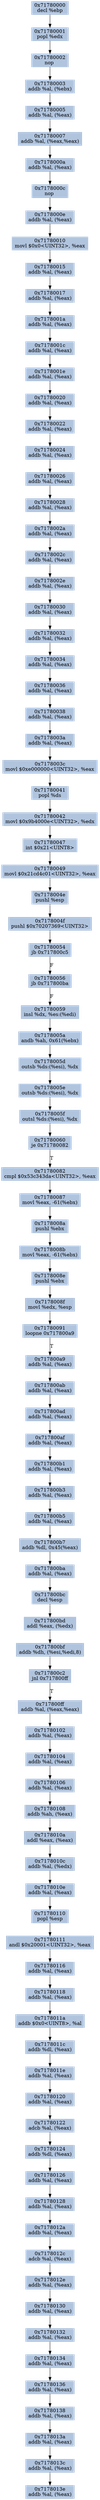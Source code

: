 digraph G {
node[shape=rectangle,style=filled,fillcolor=lightsteelblue,color=lightsteelblue]
bgcolor="transparent"
a0x71780000decl_ebp[label="0x71780000\ndecl %ebp"];
a0x71780001popl_edx[label="0x71780001\npopl %edx"];
a0x71780002nop_[label="0x71780002\nnop "];
a0x71780003addb_al_ebx_[label="0x71780003\naddb %al, (%ebx)"];
a0x71780005addb_al_eax_[label="0x71780005\naddb %al, (%eax)"];
a0x71780007addb_al_eaxeax_[label="0x71780007\naddb %al, (%eax,%eax)"];
a0x7178000aaddb_al_eax_[label="0x7178000a\naddb %al, (%eax)"];
a0x7178000cnop_[label="0x7178000c\nnop "];
a0x7178000eaddb_al_eax_[label="0x7178000e\naddb %al, (%eax)"];
a0x71780010movl_0x0UINT32_eax[label="0x71780010\nmovl $0x0<UINT32>, %eax"];
a0x71780015addb_al_eax_[label="0x71780015\naddb %al, (%eax)"];
a0x71780017addb_al_eax_[label="0x71780017\naddb %al, (%eax)"];
a0x7178001aaddb_al_eax_[label="0x7178001a\naddb %al, (%eax)"];
a0x7178001caddb_al_eax_[label="0x7178001c\naddb %al, (%eax)"];
a0x7178001eaddb_al_eax_[label="0x7178001e\naddb %al, (%eax)"];
a0x71780020addb_al_eax_[label="0x71780020\naddb %al, (%eax)"];
a0x71780022addb_al_eax_[label="0x71780022\naddb %al, (%eax)"];
a0x71780024addb_al_eax_[label="0x71780024\naddb %al, (%eax)"];
a0x71780026addb_al_eax_[label="0x71780026\naddb %al, (%eax)"];
a0x71780028addb_al_eax_[label="0x71780028\naddb %al, (%eax)"];
a0x7178002aaddb_al_eax_[label="0x7178002a\naddb %al, (%eax)"];
a0x7178002caddb_al_eax_[label="0x7178002c\naddb %al, (%eax)"];
a0x7178002eaddb_al_eax_[label="0x7178002e\naddb %al, (%eax)"];
a0x71780030addb_al_eax_[label="0x71780030\naddb %al, (%eax)"];
a0x71780032addb_al_eax_[label="0x71780032\naddb %al, (%eax)"];
a0x71780034addb_al_eax_[label="0x71780034\naddb %al, (%eax)"];
a0x71780036addb_al_eax_[label="0x71780036\naddb %al, (%eax)"];
a0x71780038addb_al_eax_[label="0x71780038\naddb %al, (%eax)"];
a0x7178003aaddb_al_eax_[label="0x7178003a\naddb %al, (%eax)"];
a0x7178003cmovl_0xe000000UINT32_eax[label="0x7178003c\nmovl $0xe000000<UINT32>, %eax"];
a0x71780041popl_ds[label="0x71780041\npopl %ds"];
a0x71780042movl_0x9b4000eUINT32_edx[label="0x71780042\nmovl $0x9b4000e<UINT32>, %edx"];
a0x71780047int_0x21UINT8[label="0x71780047\nint $0x21<UINT8>"];
a0x71780049movl_0x21cd4c01UINT32_eax[label="0x71780049\nmovl $0x21cd4c01<UINT32>, %eax"];
a0x7178004epushl_esp[label="0x7178004e\npushl %esp"];
a0x7178004fpushl_0x70207369UINT32[label="0x7178004f\npushl $0x70207369<UINT32>"];
a0x71780054jb_0x717800c5[label="0x71780054\njb 0x717800c5"];
a0x71780056jb_0x717800ba[label="0x71780056\njb 0x717800ba"];
a0x71780059insl_dx_es_edi_[label="0x71780059\ninsl %dx, %es:(%edi)"];
a0x7178005aandb_ah_0x61ebx_[label="0x7178005a\nandb %ah, 0x61(%ebx)"];
a0x7178005doutsb_ds_esi__dx[label="0x7178005d\noutsb %ds:(%esi), %dx"];
a0x7178005eoutsb_ds_esi__dx[label="0x7178005e\noutsb %ds:(%esi), %dx"];
a0x7178005foutsl_ds_esi__dx[label="0x7178005f\noutsl %ds:(%esi), %dx"];
a0x71780060je_0x71780082[label="0x71780060\nje 0x71780082"];
a0x71780082cmpl_0x53c343daUINT32_eax[label="0x71780082\ncmpl $0x53c343da<UINT32>, %eax"];
a0x71780087movl_eax__61ebx_[label="0x71780087\nmovl %eax, -61(%ebx)"];
a0x7178008apushl_ebx[label="0x7178008a\npushl %ebx"];
a0x7178008bmovl_eax__61ebx_[label="0x7178008b\nmovl %eax, -61(%ebx)"];
a0x7178008epushl_ebx[label="0x7178008e\npushl %ebx"];
a0x7178008fmovl_edx_esp[label="0x7178008f\nmovl %edx, %esp"];
a0x71780091loopne_0x717800a9[label="0x71780091\nloopne 0x717800a9"];
a0x717800a9addb_al_eax_[label="0x717800a9\naddb %al, (%eax)"];
a0x717800abaddb_al_eax_[label="0x717800ab\naddb %al, (%eax)"];
a0x717800adaddb_al_eax_[label="0x717800ad\naddb %al, (%eax)"];
a0x717800afaddb_al_eax_[label="0x717800af\naddb %al, (%eax)"];
a0x717800b1addb_al_eax_[label="0x717800b1\naddb %al, (%eax)"];
a0x717800b3addb_al_eax_[label="0x717800b3\naddb %al, (%eax)"];
a0x717800b5addb_al_eax_[label="0x717800b5\naddb %al, (%eax)"];
a0x717800b7addb_dl_0x45eax_[label="0x717800b7\naddb %dl, 0x45(%eax)"];
a0x717800baaddb_al_eax_[label="0x717800ba\naddb %al, (%eax)"];
a0x717800bcdecl_esp[label="0x717800bc\ndecl %esp"];
a0x717800bdaddl_eax_edx_[label="0x717800bd\naddl %eax, (%edx)"];
a0x717800bfaddb_dh_esiedi8_[label="0x717800bf\naddb %dh, (%esi,%edi,8)"];
a0x717800c2jnl_0x717800ff[label="0x717800c2\njnl 0x717800ff"];
a0x717800ffaddb_al_eaxeax_[label="0x717800ff\naddb %al, (%eax,%eax)"];
a0x71780102addb_al_eax_[label="0x71780102\naddb %al, (%eax)"];
a0x71780104addb_al_eax_[label="0x71780104\naddb %al, (%eax)"];
a0x71780106addb_al_eax_[label="0x71780106\naddb %al, (%eax)"];
a0x71780108addb_ah_eax_[label="0x71780108\naddb %ah, (%eax)"];
a0x7178010aaddl_eax_eax_[label="0x7178010a\naddl %eax, (%eax)"];
a0x7178010caddb_al_edx_[label="0x7178010c\naddb %al, (%edx)"];
a0x7178010eaddb_al_eax_[label="0x7178010e\naddb %al, (%eax)"];
a0x71780110popl_esp[label="0x71780110\npopl %esp"];
a0x71780111andl_0x20001UINT32_eax[label="0x71780111\nandl $0x20001<UINT32>, %eax"];
a0x71780116addb_al_eax_[label="0x71780116\naddb %al, (%eax)"];
a0x71780118addb_al_eax_[label="0x71780118\naddb %al, (%eax)"];
a0x7178011aaddb_0x0UINT8_al[label="0x7178011a\naddb $0x0<UINT8>, %al"];
a0x7178011caddb_dl_eax_[label="0x7178011c\naddb %dl, (%eax)"];
a0x7178011eaddb_al_eax_[label="0x7178011e\naddb %al, (%eax)"];
a0x71780120addb_al_eax_[label="0x71780120\naddb %al, (%eax)"];
a0x71780122adcb_al_eax_[label="0x71780122\nadcb %al, (%eax)"];
a0x71780124addb_dl_eax_[label="0x71780124\naddb %dl, (%eax)"];
a0x71780126addb_al_eax_[label="0x71780126\naddb %al, (%eax)"];
a0x71780128addb_al_eax_[label="0x71780128\naddb %al, (%eax)"];
a0x7178012aaddb_al_eax_[label="0x7178012a\naddb %al, (%eax)"];
a0x7178012cadcb_al_eax_[label="0x7178012c\nadcb %al, (%eax)"];
a0x7178012eaddb_al_eax_[label="0x7178012e\naddb %al, (%eax)"];
a0x71780130addb_al_eax_[label="0x71780130\naddb %al, (%eax)"];
a0x71780132addb_al_eax_[label="0x71780132\naddb %al, (%eax)"];
a0x71780134addb_al_eax_[label="0x71780134\naddb %al, (%eax)"];
a0x71780136addb_al_eax_[label="0x71780136\naddb %al, (%eax)"];
a0x71780138addb_al_eax_[label="0x71780138\naddb %al, (%eax)"];
a0x7178013aaddb_al_eax_[label="0x7178013a\naddb %al, (%eax)"];
a0x7178013caddb_al_eax_[label="0x7178013c\naddb %al, (%eax)"];
a0x7178013eaddb_al_eax_[label="0x7178013e\naddb %al, (%eax)"];
a0x71780000decl_ebp -> a0x71780001popl_edx [color="#000000"];
a0x71780001popl_edx -> a0x71780002nop_ [color="#000000"];
a0x71780002nop_ -> a0x71780003addb_al_ebx_ [color="#000000"];
a0x71780003addb_al_ebx_ -> a0x71780005addb_al_eax_ [color="#000000"];
a0x71780005addb_al_eax_ -> a0x71780007addb_al_eaxeax_ [color="#000000"];
a0x71780007addb_al_eaxeax_ -> a0x7178000aaddb_al_eax_ [color="#000000"];
a0x7178000aaddb_al_eax_ -> a0x7178000cnop_ [color="#000000"];
a0x7178000cnop_ -> a0x7178000eaddb_al_eax_ [color="#000000"];
a0x7178000eaddb_al_eax_ -> a0x71780010movl_0x0UINT32_eax [color="#000000"];
a0x71780010movl_0x0UINT32_eax -> a0x71780015addb_al_eax_ [color="#000000"];
a0x71780015addb_al_eax_ -> a0x71780017addb_al_eax_ [color="#000000"];
a0x71780017addb_al_eax_ -> a0x7178001aaddb_al_eax_ [color="#000000"];
a0x7178001aaddb_al_eax_ -> a0x7178001caddb_al_eax_ [color="#000000"];
a0x7178001caddb_al_eax_ -> a0x7178001eaddb_al_eax_ [color="#000000"];
a0x7178001eaddb_al_eax_ -> a0x71780020addb_al_eax_ [color="#000000"];
a0x71780020addb_al_eax_ -> a0x71780022addb_al_eax_ [color="#000000"];
a0x71780022addb_al_eax_ -> a0x71780024addb_al_eax_ [color="#000000"];
a0x71780024addb_al_eax_ -> a0x71780026addb_al_eax_ [color="#000000"];
a0x71780026addb_al_eax_ -> a0x71780028addb_al_eax_ [color="#000000"];
a0x71780028addb_al_eax_ -> a0x7178002aaddb_al_eax_ [color="#000000"];
a0x7178002aaddb_al_eax_ -> a0x7178002caddb_al_eax_ [color="#000000"];
a0x7178002caddb_al_eax_ -> a0x7178002eaddb_al_eax_ [color="#000000"];
a0x7178002eaddb_al_eax_ -> a0x71780030addb_al_eax_ [color="#000000"];
a0x71780030addb_al_eax_ -> a0x71780032addb_al_eax_ [color="#000000"];
a0x71780032addb_al_eax_ -> a0x71780034addb_al_eax_ [color="#000000"];
a0x71780034addb_al_eax_ -> a0x71780036addb_al_eax_ [color="#000000"];
a0x71780036addb_al_eax_ -> a0x71780038addb_al_eax_ [color="#000000"];
a0x71780038addb_al_eax_ -> a0x7178003aaddb_al_eax_ [color="#000000"];
a0x7178003aaddb_al_eax_ -> a0x7178003cmovl_0xe000000UINT32_eax [color="#000000"];
a0x7178003cmovl_0xe000000UINT32_eax -> a0x71780041popl_ds [color="#000000"];
a0x71780041popl_ds -> a0x71780042movl_0x9b4000eUINT32_edx [color="#000000"];
a0x71780042movl_0x9b4000eUINT32_edx -> a0x71780047int_0x21UINT8 [color="#000000"];
a0x71780047int_0x21UINT8 -> a0x71780049movl_0x21cd4c01UINT32_eax [color="#000000"];
a0x71780049movl_0x21cd4c01UINT32_eax -> a0x7178004epushl_esp [color="#000000"];
a0x7178004epushl_esp -> a0x7178004fpushl_0x70207369UINT32 [color="#000000"];
a0x7178004fpushl_0x70207369UINT32 -> a0x71780054jb_0x717800c5 [color="#000000"];
a0x71780054jb_0x717800c5 -> a0x71780056jb_0x717800ba [color="#000000",label="F"];
a0x71780056jb_0x717800ba -> a0x71780059insl_dx_es_edi_ [color="#000000",label="F"];
a0x71780059insl_dx_es_edi_ -> a0x7178005aandb_ah_0x61ebx_ [color="#000000"];
a0x7178005aandb_ah_0x61ebx_ -> a0x7178005doutsb_ds_esi__dx [color="#000000"];
a0x7178005doutsb_ds_esi__dx -> a0x7178005eoutsb_ds_esi__dx [color="#000000"];
a0x7178005eoutsb_ds_esi__dx -> a0x7178005foutsl_ds_esi__dx [color="#000000"];
a0x7178005foutsl_ds_esi__dx -> a0x71780060je_0x71780082 [color="#000000"];
a0x71780060je_0x71780082 -> a0x71780082cmpl_0x53c343daUINT32_eax [color="#000000",label="T"];
a0x71780082cmpl_0x53c343daUINT32_eax -> a0x71780087movl_eax__61ebx_ [color="#000000"];
a0x71780087movl_eax__61ebx_ -> a0x7178008apushl_ebx [color="#000000"];
a0x7178008apushl_ebx -> a0x7178008bmovl_eax__61ebx_ [color="#000000"];
a0x7178008bmovl_eax__61ebx_ -> a0x7178008epushl_ebx [color="#000000"];
a0x7178008epushl_ebx -> a0x7178008fmovl_edx_esp [color="#000000"];
a0x7178008fmovl_edx_esp -> a0x71780091loopne_0x717800a9 [color="#000000"];
a0x71780091loopne_0x717800a9 -> a0x717800a9addb_al_eax_ [color="#000000",label="T"];
a0x717800a9addb_al_eax_ -> a0x717800abaddb_al_eax_ [color="#000000"];
a0x717800abaddb_al_eax_ -> a0x717800adaddb_al_eax_ [color="#000000"];
a0x717800adaddb_al_eax_ -> a0x717800afaddb_al_eax_ [color="#000000"];
a0x717800afaddb_al_eax_ -> a0x717800b1addb_al_eax_ [color="#000000"];
a0x717800b1addb_al_eax_ -> a0x717800b3addb_al_eax_ [color="#000000"];
a0x717800b3addb_al_eax_ -> a0x717800b5addb_al_eax_ [color="#000000"];
a0x717800b5addb_al_eax_ -> a0x717800b7addb_dl_0x45eax_ [color="#000000"];
a0x717800b7addb_dl_0x45eax_ -> a0x717800baaddb_al_eax_ [color="#000000"];
a0x717800baaddb_al_eax_ -> a0x717800bcdecl_esp [color="#000000"];
a0x717800bcdecl_esp -> a0x717800bdaddl_eax_edx_ [color="#000000"];
a0x717800bdaddl_eax_edx_ -> a0x717800bfaddb_dh_esiedi8_ [color="#000000"];
a0x717800bfaddb_dh_esiedi8_ -> a0x717800c2jnl_0x717800ff [color="#000000"];
a0x717800c2jnl_0x717800ff -> a0x717800ffaddb_al_eaxeax_ [color="#000000",label="T"];
a0x717800ffaddb_al_eaxeax_ -> a0x71780102addb_al_eax_ [color="#000000"];
a0x71780102addb_al_eax_ -> a0x71780104addb_al_eax_ [color="#000000"];
a0x71780104addb_al_eax_ -> a0x71780106addb_al_eax_ [color="#000000"];
a0x71780106addb_al_eax_ -> a0x71780108addb_ah_eax_ [color="#000000"];
a0x71780108addb_ah_eax_ -> a0x7178010aaddl_eax_eax_ [color="#000000"];
a0x7178010aaddl_eax_eax_ -> a0x7178010caddb_al_edx_ [color="#000000"];
a0x7178010caddb_al_edx_ -> a0x7178010eaddb_al_eax_ [color="#000000"];
a0x7178010eaddb_al_eax_ -> a0x71780110popl_esp [color="#000000"];
a0x71780110popl_esp -> a0x71780111andl_0x20001UINT32_eax [color="#000000"];
a0x71780111andl_0x20001UINT32_eax -> a0x71780116addb_al_eax_ [color="#000000"];
a0x71780116addb_al_eax_ -> a0x71780118addb_al_eax_ [color="#000000"];
a0x71780118addb_al_eax_ -> a0x7178011aaddb_0x0UINT8_al [color="#000000"];
a0x7178011aaddb_0x0UINT8_al -> a0x7178011caddb_dl_eax_ [color="#000000"];
a0x7178011caddb_dl_eax_ -> a0x7178011eaddb_al_eax_ [color="#000000"];
a0x7178011eaddb_al_eax_ -> a0x71780120addb_al_eax_ [color="#000000"];
a0x71780120addb_al_eax_ -> a0x71780122adcb_al_eax_ [color="#000000"];
a0x71780122adcb_al_eax_ -> a0x71780124addb_dl_eax_ [color="#000000"];
a0x71780124addb_dl_eax_ -> a0x71780126addb_al_eax_ [color="#000000"];
a0x71780126addb_al_eax_ -> a0x71780128addb_al_eax_ [color="#000000"];
a0x71780128addb_al_eax_ -> a0x7178012aaddb_al_eax_ [color="#000000"];
a0x7178012aaddb_al_eax_ -> a0x7178012cadcb_al_eax_ [color="#000000"];
a0x7178012cadcb_al_eax_ -> a0x7178012eaddb_al_eax_ [color="#000000"];
a0x7178012eaddb_al_eax_ -> a0x71780130addb_al_eax_ [color="#000000"];
a0x71780130addb_al_eax_ -> a0x71780132addb_al_eax_ [color="#000000"];
a0x71780132addb_al_eax_ -> a0x71780134addb_al_eax_ [color="#000000"];
a0x71780134addb_al_eax_ -> a0x71780136addb_al_eax_ [color="#000000"];
a0x71780136addb_al_eax_ -> a0x71780138addb_al_eax_ [color="#000000"];
a0x71780138addb_al_eax_ -> a0x7178013aaddb_al_eax_ [color="#000000"];
a0x7178013aaddb_al_eax_ -> a0x7178013caddb_al_eax_ [color="#000000"];
a0x7178013caddb_al_eax_ -> a0x7178013eaddb_al_eax_ [color="#000000"];
}
